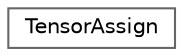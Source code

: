 digraph "类继承关系图"
{
 // LATEX_PDF_SIZE
  bgcolor="transparent";
  edge [fontname=Helvetica,fontsize=10,labelfontname=Helvetica,labelfontsize=10];
  node [fontname=Helvetica,fontsize=10,shape=box,height=0.2,width=0.4];
  rankdir="LR";
  Node0 [id="Node000000",label="TensorAssign",height=0.2,width=0.4,color="grey40", fillcolor="white", style="filled",URL="$class_tensor_assign.html",tooltip="The tensor assignment class."];
}

